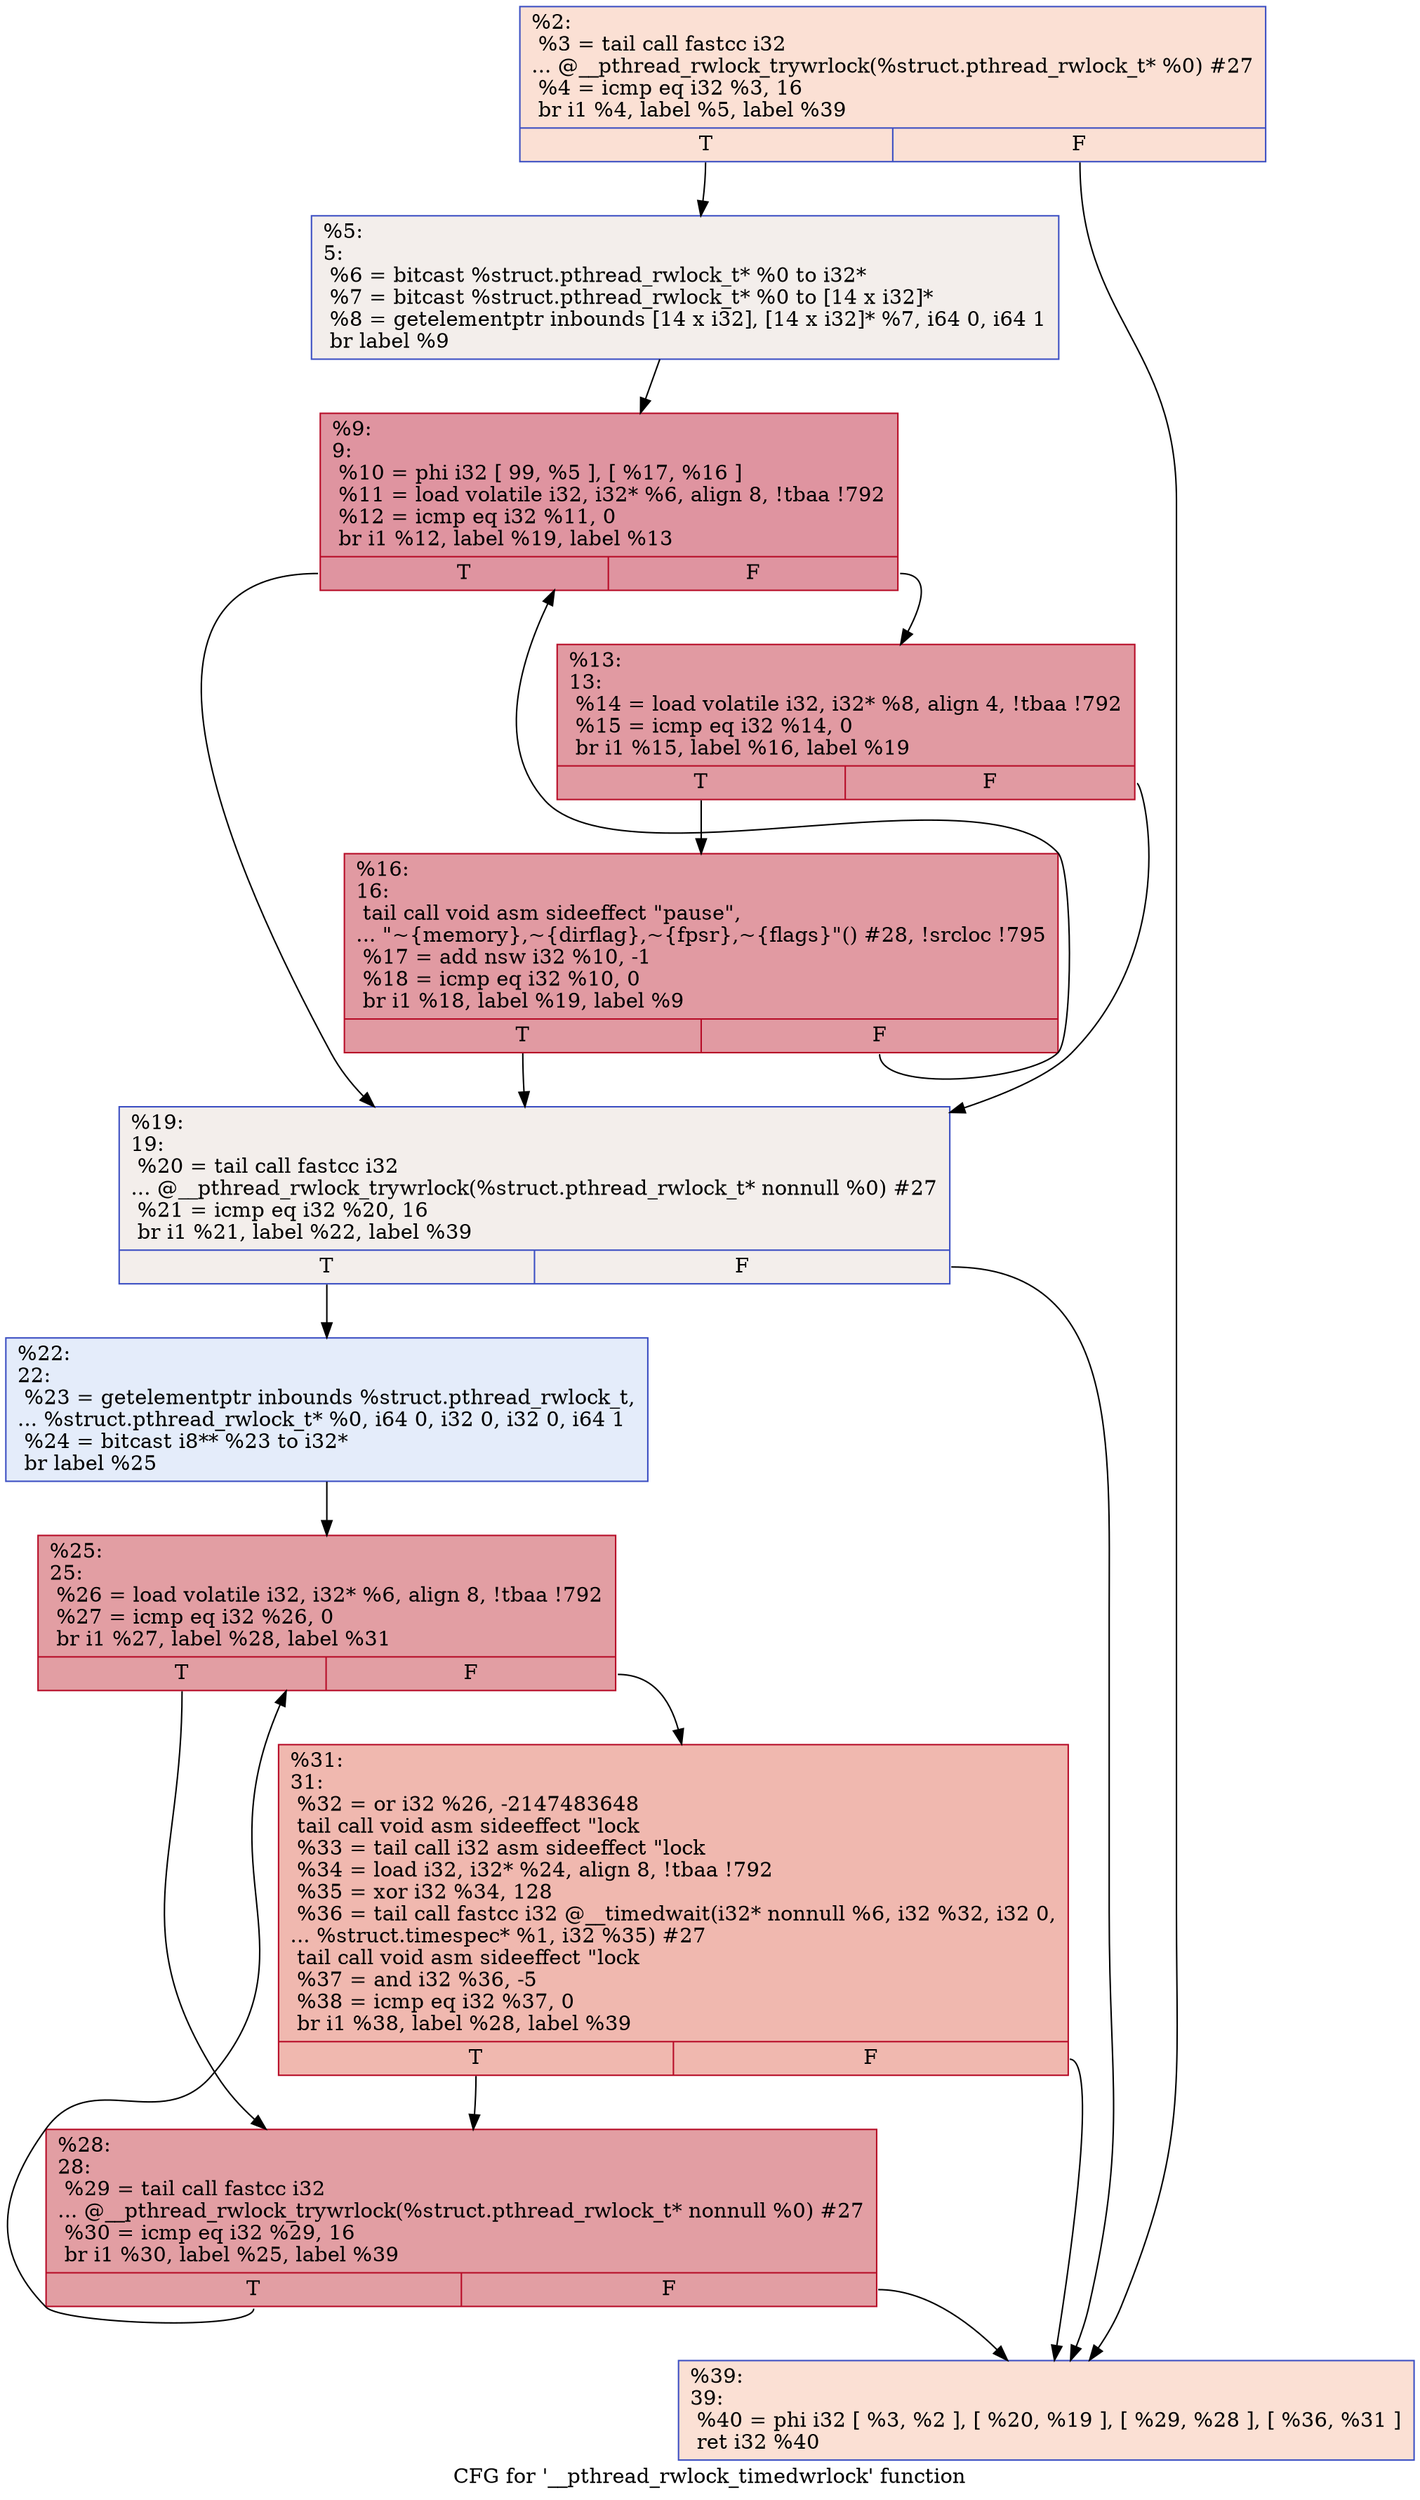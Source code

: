 digraph "CFG for '__pthread_rwlock_timedwrlock' function" {
	label="CFG for '__pthread_rwlock_timedwrlock' function";

	Node0x246d070 [shape=record,color="#3d50c3ff", style=filled, fillcolor="#f7b99e70",label="{%2:\l  %3 = tail call fastcc i32\l... @__pthread_rwlock_trywrlock(%struct.pthread_rwlock_t* %0) #27\l  %4 = icmp eq i32 %3, 16\l  br i1 %4, label %5, label %39\l|{<s0>T|<s1>F}}"];
	Node0x246d070:s0 -> Node0x246d2b0;
	Node0x246d070:s1 -> Node0x246d580;
	Node0x246d2b0 [shape=record,color="#3d50c3ff", style=filled, fillcolor="#e5d8d170",label="{%5:\l5:                                                \l  %6 = bitcast %struct.pthread_rwlock_t* %0 to i32*\l  %7 = bitcast %struct.pthread_rwlock_t* %0 to [14 x i32]*\l  %8 = getelementptr inbounds [14 x i32], [14 x i32]* %7, i64 0, i64 1\l  br label %9\l}"];
	Node0x246d2b0 -> Node0x246d300;
	Node0x246d300 [shape=record,color="#b70d28ff", style=filled, fillcolor="#b70d2870",label="{%9:\l9:                                                \l  %10 = phi i32 [ 99, %5 ], [ %17, %16 ]\l  %11 = load volatile i32, i32* %6, align 8, !tbaa !792\l  %12 = icmp eq i32 %11, 0\l  br i1 %12, label %19, label %13\l|{<s0>T|<s1>F}}"];
	Node0x246d300:s0 -> Node0x246d3f0;
	Node0x246d300:s1 -> Node0x246d350;
	Node0x246d350 [shape=record,color="#b70d28ff", style=filled, fillcolor="#bb1b2c70",label="{%13:\l13:                                               \l  %14 = load volatile i32, i32* %8, align 4, !tbaa !792\l  %15 = icmp eq i32 %14, 0\l  br i1 %15, label %16, label %19\l|{<s0>T|<s1>F}}"];
	Node0x246d350:s0 -> Node0x246d3a0;
	Node0x246d350:s1 -> Node0x246d3f0;
	Node0x246d3a0 [shape=record,color="#b70d28ff", style=filled, fillcolor="#bb1b2c70",label="{%16:\l16:                                               \l  tail call void asm sideeffect \"pause\",\l... \"~\{memory\},~\{dirflag\},~\{fpsr\},~\{flags\}\"() #28, !srcloc !795\l  %17 = add nsw i32 %10, -1\l  %18 = icmp eq i32 %10, 0\l  br i1 %18, label %19, label %9\l|{<s0>T|<s1>F}}"];
	Node0x246d3a0:s0 -> Node0x246d3f0;
	Node0x246d3a0:s1 -> Node0x246d300;
	Node0x246d3f0 [shape=record,color="#3d50c3ff", style=filled, fillcolor="#e5d8d170",label="{%19:\l19:                                               \l  %20 = tail call fastcc i32\l... @__pthread_rwlock_trywrlock(%struct.pthread_rwlock_t* nonnull %0) #27\l  %21 = icmp eq i32 %20, 16\l  br i1 %21, label %22, label %39\l|{<s0>T|<s1>F}}"];
	Node0x246d3f0:s0 -> Node0x246d440;
	Node0x246d3f0:s1 -> Node0x246d580;
	Node0x246d440 [shape=record,color="#3d50c3ff", style=filled, fillcolor="#c1d4f470",label="{%22:\l22:                                               \l  %23 = getelementptr inbounds %struct.pthread_rwlock_t,\l... %struct.pthread_rwlock_t* %0, i64 0, i32 0, i32 0, i64 1\l  %24 = bitcast i8** %23 to i32*\l  br label %25\l}"];
	Node0x246d440 -> Node0x246d490;
	Node0x246d490 [shape=record,color="#b70d28ff", style=filled, fillcolor="#be242e70",label="{%25:\l25:                                               \l  %26 = load volatile i32, i32* %6, align 8, !tbaa !792\l  %27 = icmp eq i32 %26, 0\l  br i1 %27, label %28, label %31\l|{<s0>T|<s1>F}}"];
	Node0x246d490:s0 -> Node0x246d4e0;
	Node0x246d490:s1 -> Node0x246d530;
	Node0x246d4e0 [shape=record,color="#b70d28ff", style=filled, fillcolor="#be242e70",label="{%28:\l28:                                               \l  %29 = tail call fastcc i32\l... @__pthread_rwlock_trywrlock(%struct.pthread_rwlock_t* nonnull %0) #27\l  %30 = icmp eq i32 %29, 16\l  br i1 %30, label %25, label %39\l|{<s0>T|<s1>F}}"];
	Node0x246d4e0:s0 -> Node0x246d490;
	Node0x246d4e0:s1 -> Node0x246d580;
	Node0x246d530 [shape=record,color="#b70d28ff", style=filled, fillcolor="#dc5d4a70",label="{%31:\l31:                                               \l  %32 = or i32 %26, -2147483648\l  tail call void asm sideeffect \"lock \l  %33 = tail call i32 asm sideeffect \"lock \l  %34 = load i32, i32* %24, align 8, !tbaa !792\l  %35 = xor i32 %34, 128\l  %36 = tail call fastcc i32 @__timedwait(i32* nonnull %6, i32 %32, i32 0,\l... %struct.timespec* %1, i32 %35) #27\l  tail call void asm sideeffect \"lock \l  %37 = and i32 %36, -5\l  %38 = icmp eq i32 %37, 0\l  br i1 %38, label %28, label %39\l|{<s0>T|<s1>F}}"];
	Node0x246d530:s0 -> Node0x246d4e0;
	Node0x246d530:s1 -> Node0x246d580;
	Node0x246d580 [shape=record,color="#3d50c3ff", style=filled, fillcolor="#f7b99e70",label="{%39:\l39:                                               \l  %40 = phi i32 [ %3, %2 ], [ %20, %19 ], [ %29, %28 ], [ %36, %31 ]\l  ret i32 %40\l}"];
}
